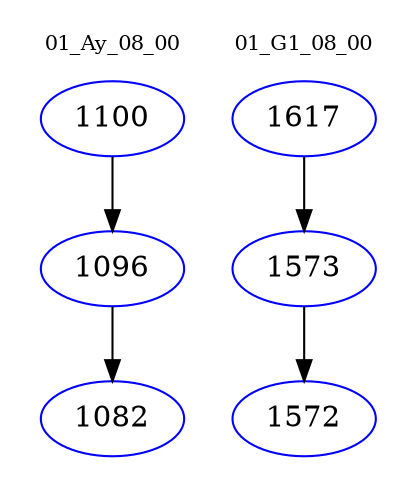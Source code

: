 digraph{
subgraph cluster_0 {
color = white
label = "01_Ay_08_00";
fontsize=10;
T0_1100 [label="1100", color="blue"]
T0_1100 -> T0_1096 [color="black"]
T0_1096 [label="1096", color="blue"]
T0_1096 -> T0_1082 [color="black"]
T0_1082 [label="1082", color="blue"]
}
subgraph cluster_1 {
color = white
label = "01_G1_08_00";
fontsize=10;
T1_1617 [label="1617", color="blue"]
T1_1617 -> T1_1573 [color="black"]
T1_1573 [label="1573", color="blue"]
T1_1573 -> T1_1572 [color="black"]
T1_1572 [label="1572", color="blue"]
}
}
